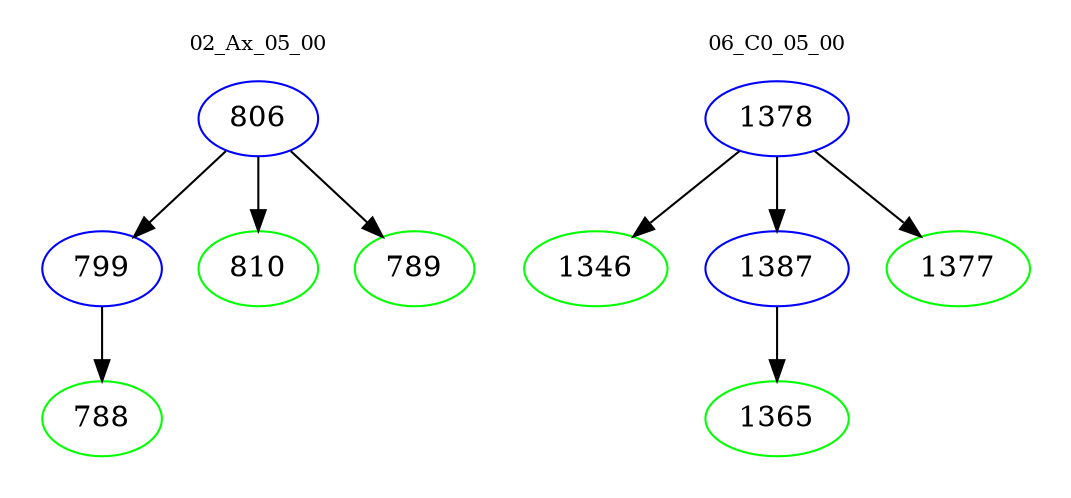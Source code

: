 digraph{
subgraph cluster_0 {
color = white
label = "02_Ax_05_00";
fontsize=10;
T0_806 [label="806", color="blue"]
T0_806 -> T0_799 [color="black"]
T0_799 [label="799", color="blue"]
T0_799 -> T0_788 [color="black"]
T0_788 [label="788", color="green"]
T0_806 -> T0_810 [color="black"]
T0_810 [label="810", color="green"]
T0_806 -> T0_789 [color="black"]
T0_789 [label="789", color="green"]
}
subgraph cluster_1 {
color = white
label = "06_C0_05_00";
fontsize=10;
T1_1378 [label="1378", color="blue"]
T1_1378 -> T1_1346 [color="black"]
T1_1346 [label="1346", color="green"]
T1_1378 -> T1_1387 [color="black"]
T1_1387 [label="1387", color="blue"]
T1_1387 -> T1_1365 [color="black"]
T1_1365 [label="1365", color="green"]
T1_1378 -> T1_1377 [color="black"]
T1_1377 [label="1377", color="green"]
}
}
